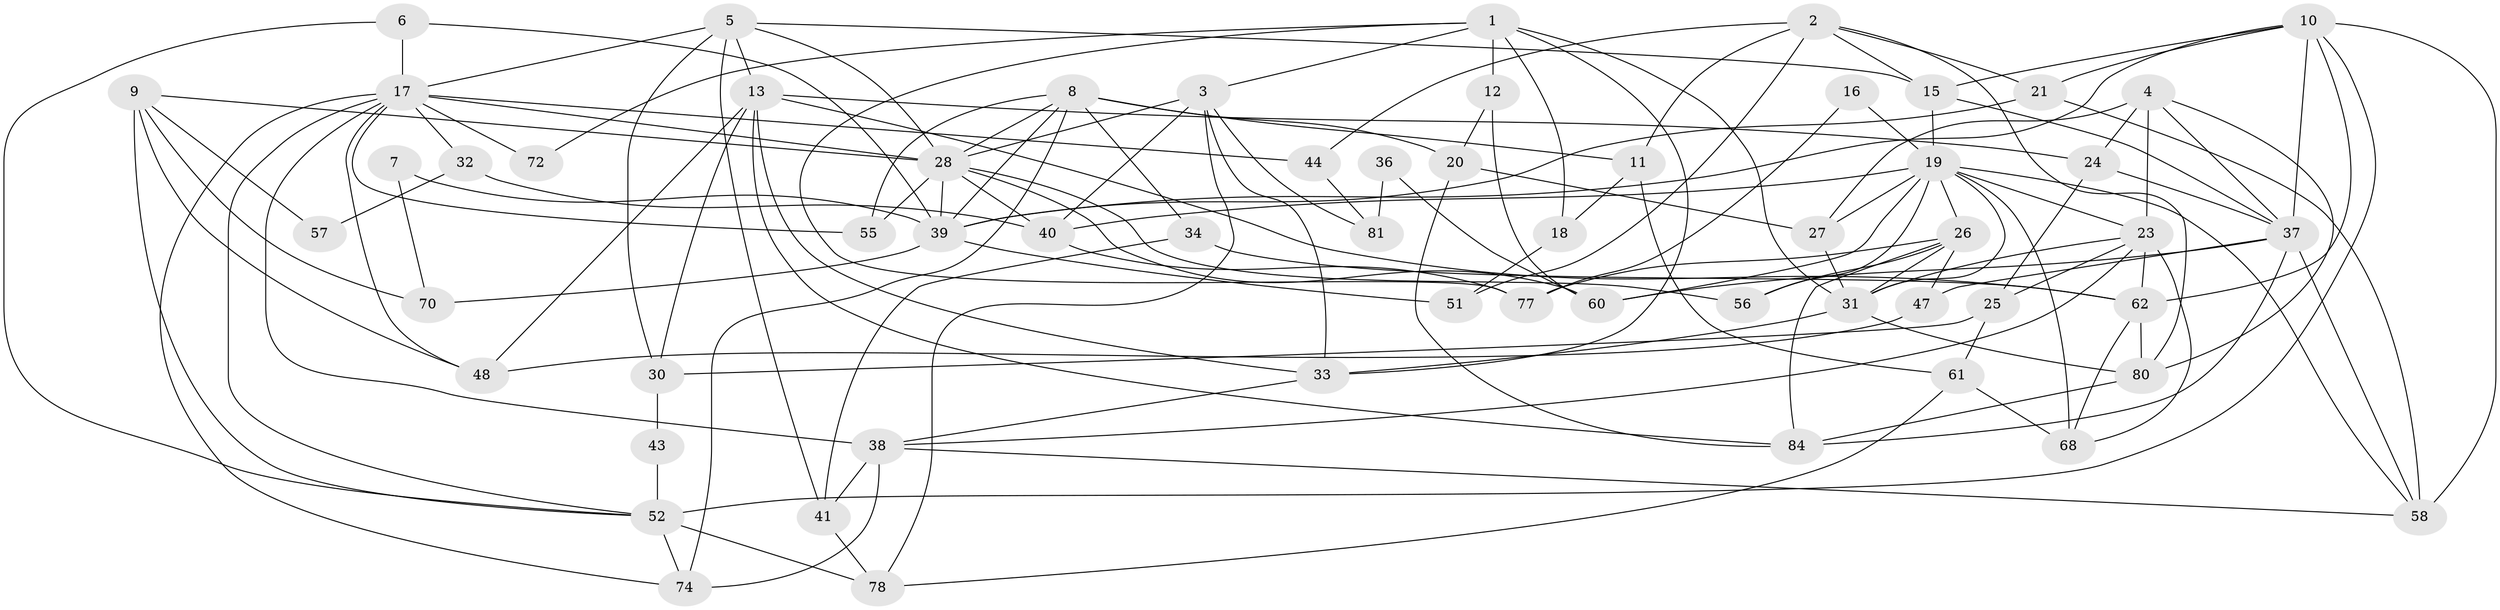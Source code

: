 // Generated by graph-tools (version 1.1) at 2025/23/03/03/25 07:23:56]
// undirected, 59 vertices, 141 edges
graph export_dot {
graph [start="1"]
  node [color=gray90,style=filled];
  1 [super="+54"];
  2 [super="+76"];
  3 [super="+42"];
  4 [super="+66"];
  5 [super="+14"];
  6;
  7;
  8 [super="+46"];
  9 [super="+29"];
  10;
  11;
  12;
  13 [super="+85"];
  15 [super="+22"];
  16;
  17 [super="+65"];
  18;
  19 [super="+82"];
  20;
  21 [super="+45"];
  23 [super="+49"];
  24;
  25;
  26 [super="+67"];
  27;
  28 [super="+53"];
  30 [super="+35"];
  31 [super="+83"];
  32;
  33;
  34;
  36;
  37 [super="+50"];
  38 [super="+75"];
  39 [super="+59"];
  40 [super="+69"];
  41 [super="+71"];
  43;
  44;
  47;
  48 [super="+73"];
  51;
  52 [super="+63"];
  55;
  56;
  57;
  58;
  60;
  61;
  62 [super="+64"];
  68;
  70;
  72;
  74;
  77 [super="+79"];
  78;
  80;
  81;
  84;
  1 -- 12;
  1 -- 3;
  1 -- 18;
  1 -- 72;
  1 -- 33;
  1 -- 77;
  1 -- 31;
  2 -- 80;
  2 -- 11;
  2 -- 21;
  2 -- 51;
  2 -- 44;
  2 -- 15;
  3 -- 28;
  3 -- 40;
  3 -- 81;
  3 -- 33;
  3 -- 78;
  4 -- 27;
  4 -- 37;
  4 -- 23;
  4 -- 80;
  4 -- 24;
  5 -- 17;
  5 -- 15;
  5 -- 41;
  5 -- 28;
  5 -- 13;
  5 -- 30;
  6 -- 39;
  6 -- 52;
  6 -- 17;
  7 -- 70;
  7 -- 39;
  8 -- 55;
  8 -- 20 [weight=2];
  8 -- 34;
  8 -- 28;
  8 -- 39;
  8 -- 74;
  8 -- 11;
  9 -- 70;
  9 -- 28 [weight=2];
  9 -- 57;
  9 -- 52;
  9 -- 48;
  10 -- 58;
  10 -- 39;
  10 -- 52;
  10 -- 62;
  10 -- 37;
  10 -- 21;
  10 -- 15;
  11 -- 18;
  11 -- 61;
  12 -- 60;
  12 -- 20;
  13 -- 33;
  13 -- 62;
  13 -- 48;
  13 -- 84;
  13 -- 24;
  13 -- 30;
  15 -- 19;
  15 -- 37;
  16 -- 19;
  16 -- 77;
  17 -- 38;
  17 -- 32;
  17 -- 72;
  17 -- 74;
  17 -- 55;
  17 -- 44;
  17 -- 28;
  17 -- 52;
  17 -- 48;
  18 -- 51;
  19 -- 27;
  19 -- 56;
  19 -- 68;
  19 -- 23;
  19 -- 58;
  19 -- 26;
  19 -- 60;
  19 -- 40;
  19 -- 31;
  20 -- 84;
  20 -- 27;
  21 -- 58;
  21 -- 39;
  23 -- 62;
  23 -- 68;
  23 -- 25;
  23 -- 38;
  23 -- 31;
  24 -- 25;
  24 -- 37;
  25 -- 61;
  25 -- 30;
  26 -- 56;
  26 -- 47;
  26 -- 84;
  26 -- 77;
  26 -- 31;
  27 -- 31;
  28 -- 40;
  28 -- 55;
  28 -- 60;
  28 -- 56;
  28 -- 39;
  30 -- 43;
  31 -- 33;
  31 -- 80;
  32 -- 40;
  32 -- 57;
  33 -- 38;
  34 -- 41;
  34 -- 62;
  36 -- 81;
  36 -- 60;
  37 -- 60;
  37 -- 47;
  37 -- 58;
  37 -- 84;
  38 -- 58;
  38 -- 41;
  38 -- 74;
  39 -- 51;
  39 -- 70;
  40 -- 77;
  41 -- 78;
  43 -- 52;
  44 -- 81;
  47 -- 48;
  52 -- 74;
  52 -- 78;
  61 -- 68;
  61 -- 78;
  62 -- 80;
  62 -- 68;
  80 -- 84;
}
